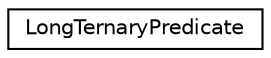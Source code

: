 digraph "Graphical Class Hierarchy"
{
 // LATEX_PDF_SIZE
  edge [fontname="Helvetica",fontsize="10",labelfontname="Helvetica",labelfontsize="10"];
  node [fontname="Helvetica",fontsize="10",shape=record];
  rankdir="LR";
  Node0 [label="LongTernaryPredicate",height=0.2,width=0.4,color="black", fillcolor="white", style="filled",URL="$interfacecom_1_1google_1_1ortools_1_1constraintsolver_1_1LongTernaryPredicate.html",tooltip="Represents a predicate (boolean-valued function) uppon three long-valued operands."];
}
